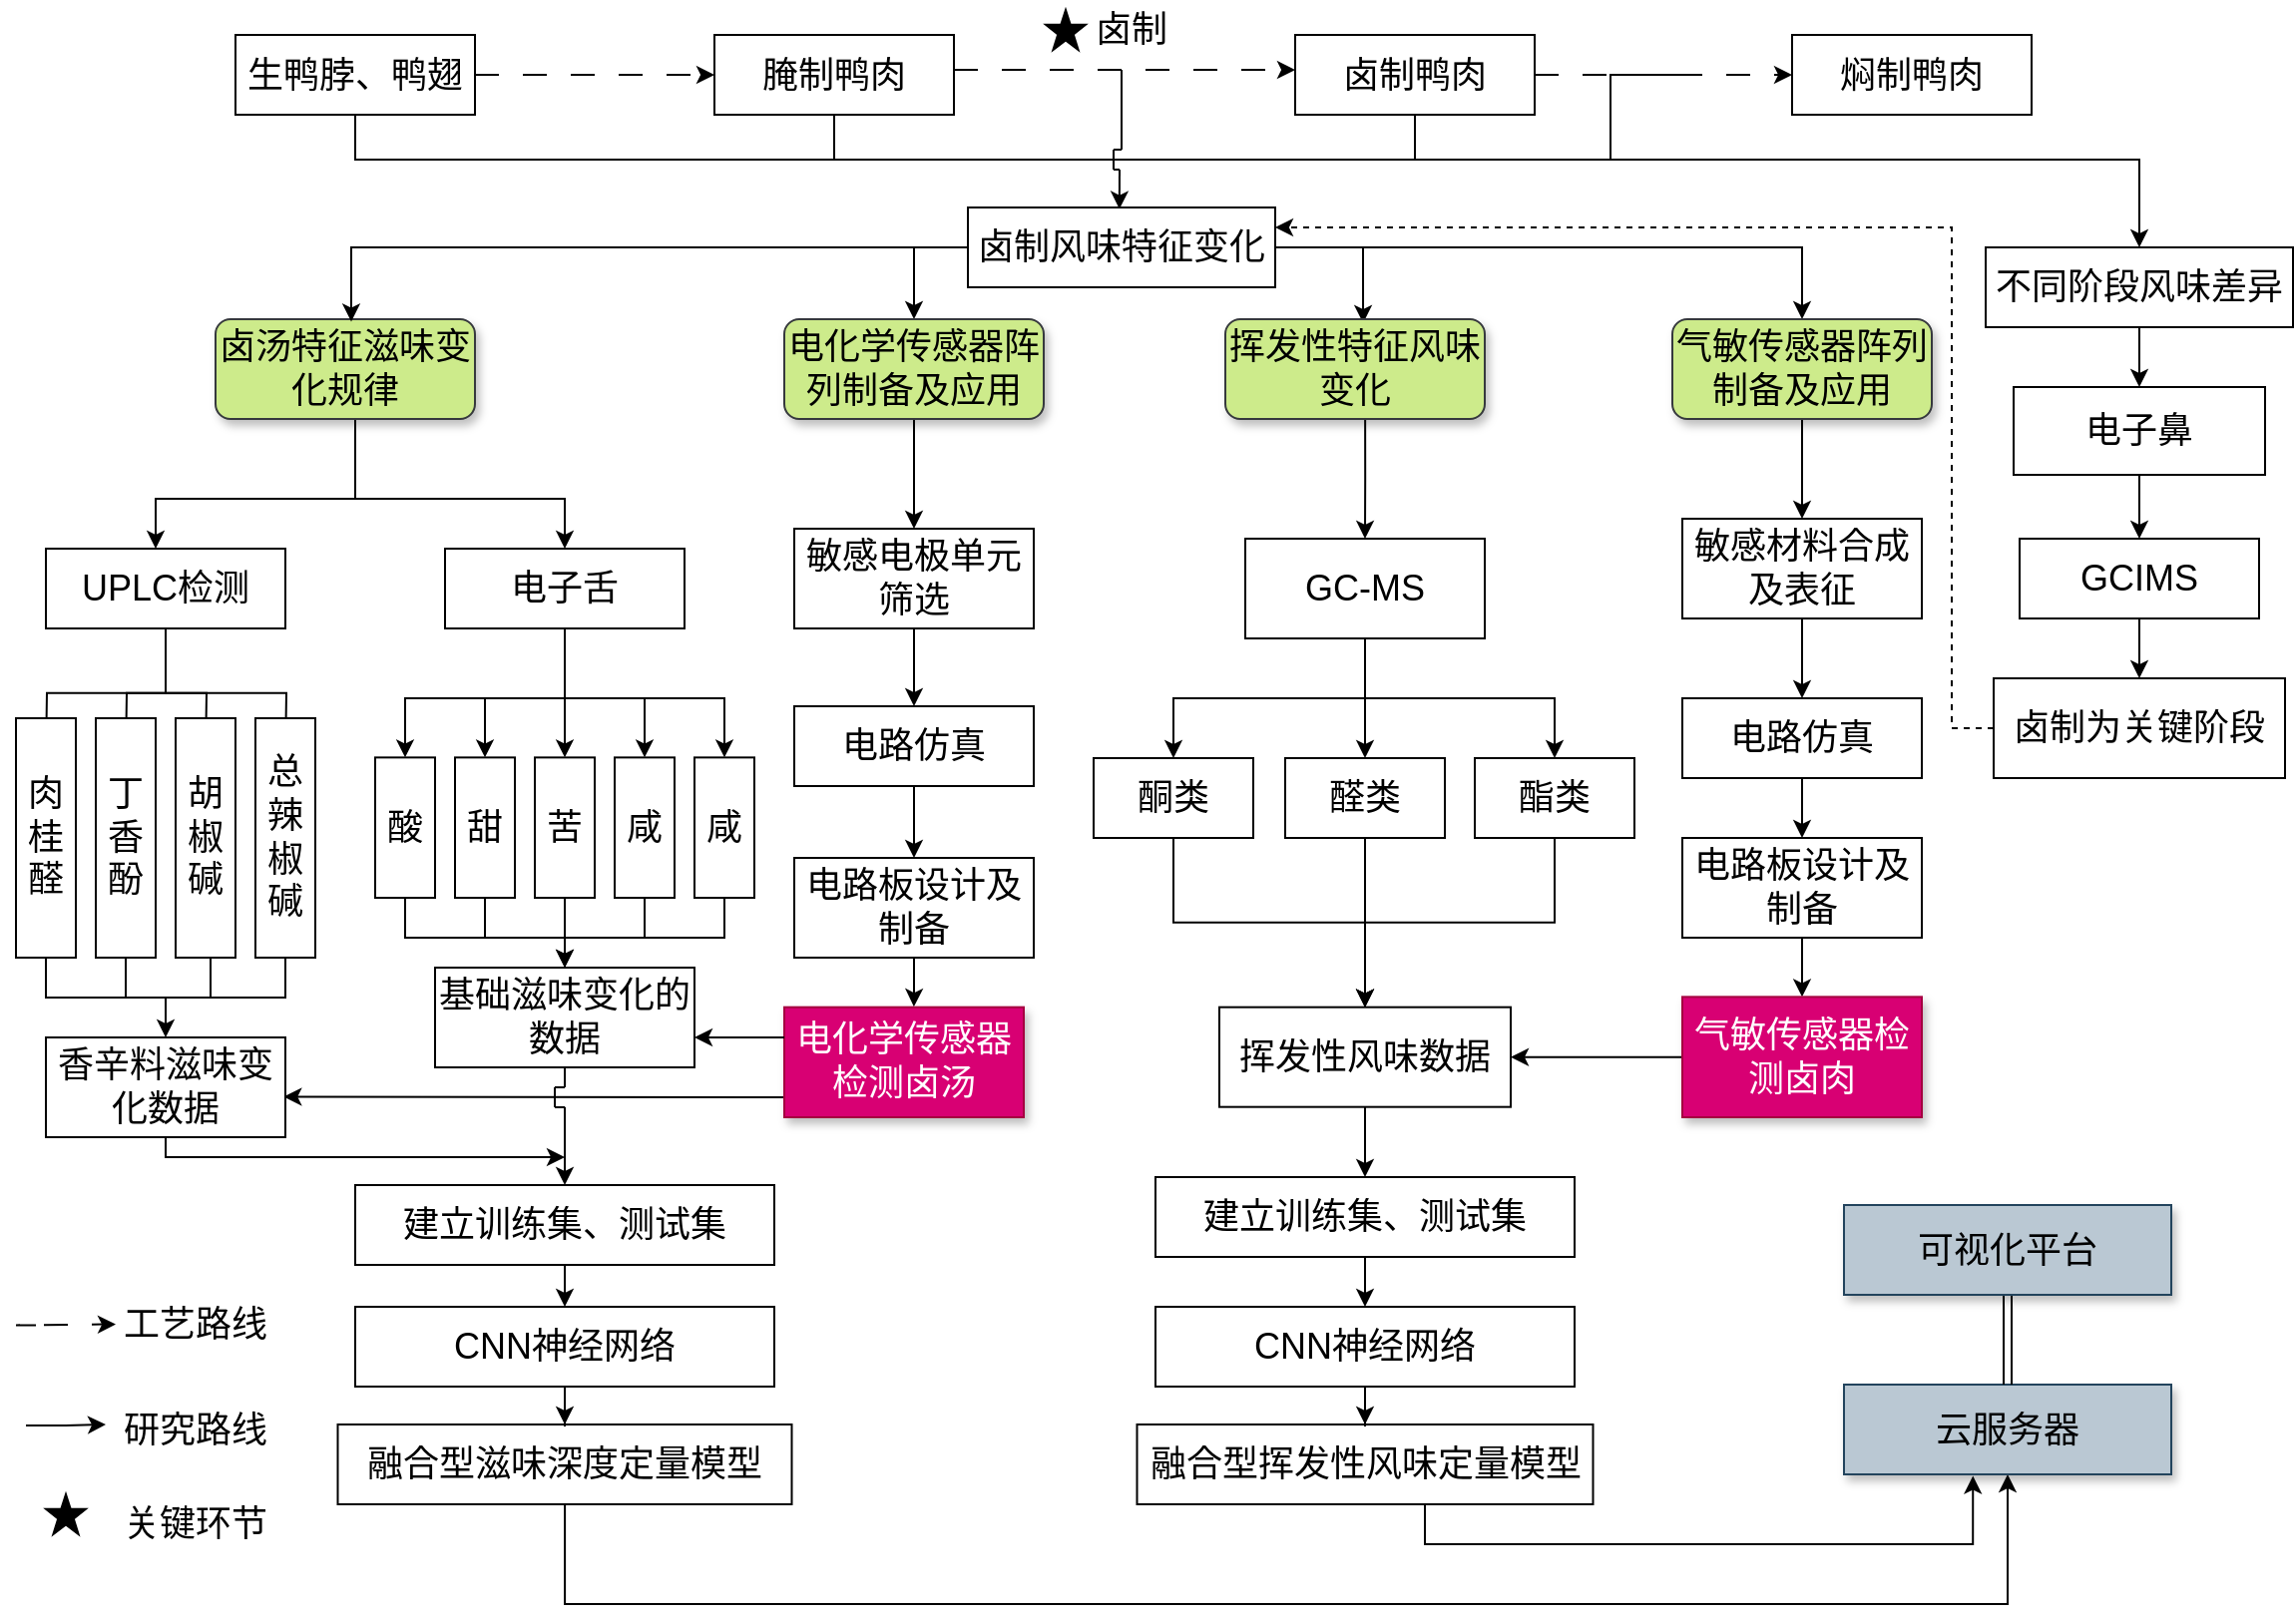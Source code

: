 <mxfile version="22.1.11" type="github">
  <diagram name="Page-1" id="tfuzhllJTT45AtUf2vew">
    <mxGraphModel dx="1744" dy="872" grid="1" gridSize="10" guides="1" tooltips="1" connect="1" arrows="1" fold="1" page="1" pageScale="1" pageWidth="1169" pageHeight="827" math="0" shadow="0">
      <root>
        <mxCell id="0" />
        <mxCell id="1" parent="0" />
        <mxCell id="FVwCDYh0nOwrm6psJOgy-3" value="" style="edgeStyle=orthogonalEdgeStyle;rounded=0;orthogonalLoop=1;jettySize=auto;html=1;dashed=1;dashPattern=12 12;" parent="1" source="FVwCDYh0nOwrm6psJOgy-1" target="FVwCDYh0nOwrm6psJOgy-2" edge="1">
          <mxGeometry relative="1" as="geometry" />
        </mxCell>
        <mxCell id="FVwCDYh0nOwrm6psJOgy-47" style="edgeStyle=orthogonalEdgeStyle;rounded=0;orthogonalLoop=1;jettySize=auto;html=1;entryX=0.5;entryY=0;entryDx=0;entryDy=0;" parent="1" source="FVwCDYh0nOwrm6psJOgy-1" target="xyNp4E9_5skIMut7RiBI-92" edge="1">
          <mxGeometry relative="1" as="geometry">
            <mxPoint x="1088" y="130" as="targetPoint" />
            <Array as="points">
              <mxPoint x="180" y="86" />
              <mxPoint x="1074" y="86" />
            </Array>
          </mxGeometry>
        </mxCell>
        <mxCell id="FVwCDYh0nOwrm6psJOgy-1" value="&lt;font style=&quot;font-size: 18px;&quot;&gt;生鸭脖、鸭翅&lt;/font&gt;" style="rounded=0;whiteSpace=wrap;html=1;" parent="1" vertex="1">
          <mxGeometry x="120" y="23.5" width="120" height="40" as="geometry" />
        </mxCell>
        <mxCell id="FVwCDYh0nOwrm6psJOgy-5" value="" style="edgeStyle=orthogonalEdgeStyle;rounded=0;orthogonalLoop=1;jettySize=auto;html=1;dashed=1;dashPattern=12 12;" parent="1" source="FVwCDYh0nOwrm6psJOgy-2" target="FVwCDYh0nOwrm6psJOgy-4" edge="1">
          <mxGeometry relative="1" as="geometry">
            <Array as="points">
              <mxPoint x="554" y="41" />
              <mxPoint x="554" y="41" />
            </Array>
          </mxGeometry>
        </mxCell>
        <mxCell id="FVwCDYh0nOwrm6psJOgy-48" style="edgeStyle=orthogonalEdgeStyle;rounded=0;orthogonalLoop=1;jettySize=auto;html=1;endArrow=none;endFill=0;" parent="1" source="FVwCDYh0nOwrm6psJOgy-2" edge="1">
          <mxGeometry relative="1" as="geometry">
            <mxPoint x="460" y="86" as="targetPoint" />
            <Array as="points">
              <mxPoint x="420" y="86" />
            </Array>
          </mxGeometry>
        </mxCell>
        <mxCell id="FVwCDYh0nOwrm6psJOgy-2" value="&lt;font style=&quot;font-size: 18px;&quot;&gt;腌制鸭肉&lt;/font&gt;" style="whiteSpace=wrap;html=1;rounded=0;" parent="1" vertex="1">
          <mxGeometry x="360" y="23.5" width="120" height="40" as="geometry" />
        </mxCell>
        <mxCell id="FVwCDYh0nOwrm6psJOgy-7" value="" style="edgeStyle=orthogonalEdgeStyle;rounded=0;orthogonalLoop=1;jettySize=auto;html=1;dashed=1;dashPattern=12 12;" parent="1" source="FVwCDYh0nOwrm6psJOgy-4" target="FVwCDYh0nOwrm6psJOgy-6" edge="1">
          <mxGeometry relative="1" as="geometry" />
        </mxCell>
        <mxCell id="FVwCDYh0nOwrm6psJOgy-49" style="edgeStyle=orthogonalEdgeStyle;rounded=0;orthogonalLoop=1;jettySize=auto;html=1;endArrow=none;endFill=0;" parent="1" source="FVwCDYh0nOwrm6psJOgy-4" edge="1">
          <mxGeometry relative="1" as="geometry">
            <mxPoint x="658.0" y="86" as="targetPoint" />
            <Array as="points">
              <mxPoint x="711" y="86" />
            </Array>
          </mxGeometry>
        </mxCell>
        <mxCell id="FVwCDYh0nOwrm6psJOgy-4" value="&lt;font style=&quot;font-size: 18px;&quot;&gt;卤制鸭肉&lt;/font&gt;" style="whiteSpace=wrap;html=1;rounded=0;" parent="1" vertex="1">
          <mxGeometry x="651" y="23.5" width="120" height="40" as="geometry" />
        </mxCell>
        <mxCell id="FVwCDYh0nOwrm6psJOgy-51" style="edgeStyle=orthogonalEdgeStyle;rounded=0;orthogonalLoop=1;jettySize=auto;html=1;endArrow=none;endFill=0;" parent="1" edge="1">
          <mxGeometry relative="1" as="geometry">
            <mxPoint x="808" y="86" as="targetPoint" />
            <mxPoint x="844" y="43.5" as="sourcePoint" />
            <Array as="points">
              <mxPoint x="809" y="44" />
              <mxPoint x="809" y="86" />
            </Array>
          </mxGeometry>
        </mxCell>
        <mxCell id="FVwCDYh0nOwrm6psJOgy-6" value="&lt;font style=&quot;font-size: 18px;&quot;&gt;焖制鸭肉&lt;/font&gt;" style="whiteSpace=wrap;html=1;rounded=0;" parent="1" vertex="1">
          <mxGeometry x="900" y="23.5" width="120" height="40" as="geometry" />
        </mxCell>
        <mxCell id="FVwCDYh0nOwrm6psJOgy-8" value="" style="edgeStyle=orthogonalEdgeStyle;rounded=0;orthogonalLoop=1;jettySize=auto;html=1;dashed=1;dashPattern=12 12;" parent="1" edge="1">
          <mxGeometry relative="1" as="geometry">
            <mxPoint x="20" y="670.24" as="sourcePoint" />
            <mxPoint x="60" y="669.74" as="targetPoint" />
            <Array as="points">
              <mxPoint x="10" y="669.74" />
              <mxPoint x="10" y="669.74" />
            </Array>
          </mxGeometry>
        </mxCell>
        <mxCell id="FVwCDYh0nOwrm6psJOgy-9" value="&lt;font style=&quot;font-size: 18px;&quot;&gt;工艺路线&lt;/font&gt;" style="text;strokeColor=none;align=center;fillColor=none;html=1;verticalAlign=middle;whiteSpace=wrap;rounded=0;" parent="1" vertex="1">
          <mxGeometry x="55" y="655" width="90" height="30" as="geometry" />
        </mxCell>
        <mxCell id="FVwCDYh0nOwrm6psJOgy-10" value="" style="edgeStyle=orthogonalEdgeStyle;rounded=0;orthogonalLoop=1;jettySize=auto;html=1;" parent="1" edge="1">
          <mxGeometry relative="1" as="geometry">
            <mxPoint x="15" y="720.5" as="sourcePoint" />
            <mxPoint x="55" y="720" as="targetPoint" />
            <Array as="points">
              <mxPoint x="35" y="720.25" />
            </Array>
          </mxGeometry>
        </mxCell>
        <mxCell id="FVwCDYh0nOwrm6psJOgy-11" value="&lt;font style=&quot;font-size: 18px;&quot;&gt;研究路线&lt;/font&gt;" style="text;strokeColor=none;align=center;fillColor=none;html=1;verticalAlign=middle;whiteSpace=wrap;rounded=0;" parent="1" vertex="1">
          <mxGeometry x="55" y="707.5" width="90" height="30" as="geometry" />
        </mxCell>
        <mxCell id="FVwCDYh0nOwrm6psJOgy-13" value="&lt;font style=&quot;font-size: 18px;&quot;&gt;关键环节&lt;/font&gt;" style="text;strokeColor=none;align=center;fillColor=none;html=1;verticalAlign=middle;whiteSpace=wrap;rounded=0;" parent="1" vertex="1">
          <mxGeometry x="55" y="755" width="90" height="30" as="geometry" />
        </mxCell>
        <mxCell id="FVwCDYh0nOwrm6psJOgy-14" value="" style="verticalLabelPosition=bottom;verticalAlign=top;html=1;shape=mxgraph.basic.star;fillColor=#000000;" parent="1" vertex="1">
          <mxGeometry x="25" y="755" width="20" height="20" as="geometry" />
        </mxCell>
        <mxCell id="FVwCDYh0nOwrm6psJOgy-15" value="" style="verticalLabelPosition=bottom;verticalAlign=top;html=1;shape=mxgraph.basic.star;fillColor=#000000;" parent="1" vertex="1">
          <mxGeometry x="526" y="11" width="20" height="20" as="geometry" />
        </mxCell>
        <mxCell id="FVwCDYh0nOwrm6psJOgy-16" value="&lt;span style=&quot;font-size: 18px;&quot;&gt;卤制&lt;/span&gt;" style="text;align=center;html=1;verticalAlign=middle;whiteSpace=wrap;rounded=0;" parent="1" vertex="1">
          <mxGeometry x="546" y="6" width="46" height="30" as="geometry" />
        </mxCell>
        <mxCell id="FVwCDYh0nOwrm6psJOgy-18" value="" style="endArrow=classic;html=1;rounded=0;jumpSize=12;entryX=0.493;entryY=0.02;entryDx=0;entryDy=0;entryPerimeter=0;" parent="1" edge="1" target="FVwCDYh0nOwrm6psJOgy-19">
          <mxGeometry width="50" height="50" relative="1" as="geometry">
            <mxPoint x="563" y="91" as="sourcePoint" />
            <mxPoint x="563" y="116" as="targetPoint" />
          </mxGeometry>
        </mxCell>
        <mxCell id="FVwCDYh0nOwrm6psJOgy-21" style="edgeStyle=orthogonalEdgeStyle;rounded=0;orthogonalLoop=1;jettySize=auto;html=1;entryX=0.531;entryY=0.039;entryDx=0;entryDy=0;entryPerimeter=0;" parent="1" source="FVwCDYh0nOwrm6psJOgy-19" target="xyNp4E9_5skIMut7RiBI-55" edge="1">
          <mxGeometry relative="1" as="geometry">
            <mxPoint x="716" y="166" as="targetPoint" />
            <Array as="points">
              <mxPoint x="685" y="130" />
            </Array>
          </mxGeometry>
        </mxCell>
        <mxCell id="xyNp4E9_5skIMut7RiBI-98" style="edgeStyle=orthogonalEdgeStyle;rounded=0;orthogonalLoop=1;jettySize=auto;html=1;entryX=0.5;entryY=0;entryDx=0;entryDy=0;" edge="1" parent="1" source="FVwCDYh0nOwrm6psJOgy-19" target="xyNp4E9_5skIMut7RiBI-16">
          <mxGeometry relative="1" as="geometry">
            <Array as="points">
              <mxPoint x="460" y="130" />
            </Array>
          </mxGeometry>
        </mxCell>
        <mxCell id="xyNp4E9_5skIMut7RiBI-99" style="edgeStyle=orthogonalEdgeStyle;rounded=0;orthogonalLoop=1;jettySize=auto;html=1;entryX=0.5;entryY=0;entryDx=0;entryDy=0;" edge="1" parent="1" source="FVwCDYh0nOwrm6psJOgy-19" target="xyNp4E9_5skIMut7RiBI-61">
          <mxGeometry relative="1" as="geometry">
            <Array as="points">
              <mxPoint x="905" y="130" />
            </Array>
          </mxGeometry>
        </mxCell>
        <mxCell id="FVwCDYh0nOwrm6psJOgy-19" value="&lt;span style=&quot;font-size: 18px;&quot;&gt;卤制风味特征变化&lt;/span&gt;" style="whiteSpace=wrap;html=1;rounded=0;" parent="1" vertex="1">
          <mxGeometry x="487" y="110" width="154" height="40" as="geometry" />
        </mxCell>
        <mxCell id="FVwCDYh0nOwrm6psJOgy-24" style="edgeStyle=orthogonalEdgeStyle;rounded=0;orthogonalLoop=1;jettySize=auto;html=1;" parent="1" target="FVwCDYh0nOwrm6psJOgy-26" edge="1">
          <mxGeometry relative="1" as="geometry">
            <mxPoint x="80" y="295.68" as="targetPoint" />
            <Array as="points">
              <mxPoint x="180" y="216" />
              <mxPoint x="180" y="256" />
              <mxPoint x="80" y="256" />
            </Array>
            <mxPoint x="200" y="216" as="sourcePoint" />
          </mxGeometry>
        </mxCell>
        <mxCell id="xyNp4E9_5skIMut7RiBI-2" style="edgeStyle=orthogonalEdgeStyle;rounded=0;orthogonalLoop=1;jettySize=auto;html=1;entryX=0.5;entryY=0;entryDx=0;entryDy=0;" edge="1" parent="1" target="xyNp4E9_5skIMut7RiBI-1">
          <mxGeometry relative="1" as="geometry">
            <mxPoint x="180" y="215.99" as="sourcePoint" />
            <mxPoint x="285" y="295.67" as="targetPoint" />
            <Array as="points">
              <mxPoint x="180" y="256" />
              <mxPoint x="285" y="256" />
            </Array>
          </mxGeometry>
        </mxCell>
        <mxCell id="FVwCDYh0nOwrm6psJOgy-22" value="&lt;span style=&quot;font-size: 18px;&quot;&gt;卤汤特征滋味变化规律&lt;/span&gt;" style="whiteSpace=wrap;html=1;rounded=1;labelBackgroundColor=none;fillColor=#cdeb8b;strokeColor=#36393d;gradientColor=none;gradientDirection=north;glass=0;shadow=1;" parent="1" vertex="1">
          <mxGeometry x="110" y="166" width="130" height="50" as="geometry" />
        </mxCell>
        <mxCell id="FVwCDYh0nOwrm6psJOgy-55" style="edgeStyle=orthogonalEdgeStyle;rounded=0;orthogonalLoop=1;jettySize=auto;html=1;entryX=0.5;entryY=0;entryDx=0;entryDy=0;exitX=0.539;exitY=1.009;exitDx=0;exitDy=0;exitPerimeter=0;" parent="1" source="xyNp4E9_5skIMut7RiBI-55" target="FVwCDYh0nOwrm6psJOgy-53" edge="1">
          <mxGeometry relative="1" as="geometry">
            <mxPoint x="686.0" y="226.0" as="sourcePoint" />
          </mxGeometry>
        </mxCell>
        <mxCell id="FVwCDYh0nOwrm6psJOgy-27" style="edgeStyle=orthogonalEdgeStyle;rounded=0;orthogonalLoop=1;jettySize=auto;html=1;" parent="1" source="FVwCDYh0nOwrm6psJOgy-26" edge="1">
          <mxGeometry relative="1" as="geometry">
            <mxPoint x="25" y="385.68" as="targetPoint" />
          </mxGeometry>
        </mxCell>
        <mxCell id="FVwCDYh0nOwrm6psJOgy-28" style="edgeStyle=orthogonalEdgeStyle;rounded=0;orthogonalLoop=1;jettySize=auto;html=1;" parent="1" source="FVwCDYh0nOwrm6psJOgy-26" edge="1">
          <mxGeometry relative="1" as="geometry">
            <mxPoint x="65" y="385.68" as="targetPoint" />
          </mxGeometry>
        </mxCell>
        <mxCell id="FVwCDYh0nOwrm6psJOgy-29" style="edgeStyle=orthogonalEdgeStyle;rounded=0;orthogonalLoop=1;jettySize=auto;html=1;" parent="1" source="FVwCDYh0nOwrm6psJOgy-26" edge="1">
          <mxGeometry relative="1" as="geometry">
            <mxPoint x="105" y="385.68" as="targetPoint" />
          </mxGeometry>
        </mxCell>
        <mxCell id="FVwCDYh0nOwrm6psJOgy-30" style="edgeStyle=orthogonalEdgeStyle;rounded=0;orthogonalLoop=1;jettySize=auto;html=1;" parent="1" source="FVwCDYh0nOwrm6psJOgy-26" edge="1">
          <mxGeometry relative="1" as="geometry">
            <mxPoint x="145" y="385.68" as="targetPoint" />
          </mxGeometry>
        </mxCell>
        <mxCell id="FVwCDYh0nOwrm6psJOgy-26" value="&lt;span style=&quot;font-size: 18px;&quot;&gt;UPLC检测&lt;/span&gt;" style="whiteSpace=wrap;html=1;rounded=0;" parent="1" vertex="1">
          <mxGeometry x="25" y="281" width="120" height="40" as="geometry" />
        </mxCell>
        <mxCell id="FVwCDYh0nOwrm6psJOgy-36" style="edgeStyle=orthogonalEdgeStyle;rounded=0;orthogonalLoop=1;jettySize=auto;html=1;endArrow=none;endFill=0;" parent="1" edge="1">
          <mxGeometry relative="1" as="geometry">
            <mxPoint x="25" y="496.0" as="targetPoint" />
            <mxPoint x="25" y="466.0" as="sourcePoint" />
          </mxGeometry>
        </mxCell>
        <mxCell id="xyNp4E9_5skIMut7RiBI-29" style="edgeStyle=orthogonalEdgeStyle;rounded=0;orthogonalLoop=1;jettySize=auto;html=1;entryX=0.5;entryY=0;entryDx=0;entryDy=0;" edge="1" parent="1" target="xyNp4E9_5skIMut7RiBI-26">
          <mxGeometry relative="1" as="geometry">
            <mxPoint x="25" y="476" as="sourcePoint" />
            <mxPoint x="85.0" y="516" as="targetPoint" />
            <Array as="points">
              <mxPoint x="25" y="506" />
              <mxPoint x="85" y="506" />
            </Array>
          </mxGeometry>
        </mxCell>
        <mxCell id="FVwCDYh0nOwrm6psJOgy-31" value="&lt;font style=&quot;font-size: 18px;&quot;&gt;肉桂醛&lt;/font&gt;" style="whiteSpace=wrap;html=1;rounded=0;fontSize=18;" parent="1" vertex="1">
          <mxGeometry x="10" y="366" width="30" height="120" as="geometry" />
        </mxCell>
        <mxCell id="FVwCDYh0nOwrm6psJOgy-37" style="edgeStyle=orthogonalEdgeStyle;rounded=0;orthogonalLoop=1;jettySize=auto;html=1;endArrow=none;endFill=0;" parent="1" edge="1">
          <mxGeometry relative="1" as="geometry">
            <mxPoint x="65" y="506" as="targetPoint" />
            <mxPoint x="65" y="466.0" as="sourcePoint" />
            <Array as="points">
              <mxPoint x="65" y="486" />
              <mxPoint x="65" y="486" />
            </Array>
          </mxGeometry>
        </mxCell>
        <mxCell id="FVwCDYh0nOwrm6psJOgy-32" value="&lt;font style=&quot;font-size: 18px;&quot;&gt;丁香酚&lt;/font&gt;" style="whiteSpace=wrap;html=1;rounded=0;fontSize=18;" parent="1" vertex="1">
          <mxGeometry x="50" y="366" width="30" height="120" as="geometry" />
        </mxCell>
        <mxCell id="FVwCDYh0nOwrm6psJOgy-38" style="edgeStyle=orthogonalEdgeStyle;rounded=0;orthogonalLoop=1;jettySize=auto;html=1;endArrow=none;endFill=0;" parent="1" edge="1">
          <mxGeometry relative="1" as="geometry">
            <mxPoint x="107.5" y="505.68" as="targetPoint" />
            <mxPoint x="107.5" y="465.68" as="sourcePoint" />
            <Array as="points">
              <mxPoint x="108" y="486" />
              <mxPoint x="108" y="486" />
            </Array>
          </mxGeometry>
        </mxCell>
        <mxCell id="FVwCDYh0nOwrm6psJOgy-33" value="&lt;font style=&quot;font-size: 18px;&quot;&gt;胡椒碱&lt;/font&gt;" style="whiteSpace=wrap;html=1;rounded=0;fontSize=18;" parent="1" vertex="1">
          <mxGeometry x="90" y="366" width="30" height="120" as="geometry" />
        </mxCell>
        <mxCell id="FVwCDYh0nOwrm6psJOgy-39" style="edgeStyle=orthogonalEdgeStyle;rounded=0;orthogonalLoop=1;jettySize=auto;html=1;endArrow=none;endFill=0;" parent="1" edge="1">
          <mxGeometry relative="1" as="geometry">
            <mxPoint x="145" y="496.0" as="targetPoint" />
            <mxPoint x="145" y="466.0" as="sourcePoint" />
          </mxGeometry>
        </mxCell>
        <mxCell id="FVwCDYh0nOwrm6psJOgy-34" value="&lt;font style=&quot;font-size: 18px;&quot;&gt;总辣椒碱&lt;/font&gt;" style="whiteSpace=wrap;html=1;rounded=0;fontSize=18;" parent="1" vertex="1">
          <mxGeometry x="130" y="366" width="30" height="120" as="geometry" />
        </mxCell>
        <mxCell id="FVwCDYh0nOwrm6psJOgy-41" style="edgeStyle=orthogonalEdgeStyle;rounded=0;orthogonalLoop=1;jettySize=auto;html=1;endArrow=none;endFill=0;" parent="1" edge="1">
          <mxGeometry relative="1" as="geometry">
            <mxPoint x="145" y="496.0" as="targetPoint" />
            <mxPoint x="25" y="496.0" as="sourcePoint" />
            <Array as="points">
              <mxPoint x="25" y="506" />
              <mxPoint x="145" y="506" />
            </Array>
          </mxGeometry>
        </mxCell>
        <mxCell id="xyNp4E9_5skIMut7RiBI-59" style="edgeStyle=orthogonalEdgeStyle;rounded=0;orthogonalLoop=1;jettySize=auto;html=1;entryX=0.5;entryY=0;entryDx=0;entryDy=0;" edge="1" parent="1" source="FVwCDYh0nOwrm6psJOgy-45" target="xyNp4E9_5skIMut7RiBI-58">
          <mxGeometry relative="1" as="geometry" />
        </mxCell>
        <mxCell id="FVwCDYh0nOwrm6psJOgy-45" value="&lt;span style=&quot;font-size: 18px;&quot;&gt;建立训练集、测试集&lt;/span&gt;" style="whiteSpace=wrap;html=1;rounded=0;" parent="1" vertex="1">
          <mxGeometry x="180" y="600" width="210" height="40" as="geometry" />
        </mxCell>
        <mxCell id="xyNp4E9_5skIMut7RiBI-102" style="edgeStyle=orthogonalEdgeStyle;rounded=0;orthogonalLoop=1;jettySize=auto;html=1;entryX=0.5;entryY=0;entryDx=0;entryDy=0;" edge="1" parent="1" source="FVwCDYh0nOwrm6psJOgy-46" target="xyNp4E9_5skIMut7RiBI-100">
          <mxGeometry relative="1" as="geometry" />
        </mxCell>
        <mxCell id="FVwCDYh0nOwrm6psJOgy-66" style="edgeStyle=orthogonalEdgeStyle;rounded=0;orthogonalLoop=1;jettySize=auto;html=1;entryX=0.5;entryY=0;entryDx=0;entryDy=0;" parent="1" source="FVwCDYh0nOwrm6psJOgy-53" target="FVwCDYh0nOwrm6psJOgy-56" edge="1">
          <mxGeometry relative="1" as="geometry" />
        </mxCell>
        <mxCell id="FVwCDYh0nOwrm6psJOgy-67" style="edgeStyle=orthogonalEdgeStyle;rounded=0;orthogonalLoop=1;jettySize=auto;html=1;" parent="1" source="FVwCDYh0nOwrm6psJOgy-53" target="FVwCDYh0nOwrm6psJOgy-57" edge="1">
          <mxGeometry relative="1" as="geometry">
            <Array as="points">
              <mxPoint x="686" y="366" />
              <mxPoint x="686" y="366" />
            </Array>
          </mxGeometry>
        </mxCell>
        <mxCell id="xyNp4E9_5skIMut7RiBI-71" style="edgeStyle=orthogonalEdgeStyle;rounded=0;orthogonalLoop=1;jettySize=auto;html=1;" edge="1" parent="1" source="FVwCDYh0nOwrm6psJOgy-53" target="xyNp4E9_5skIMut7RiBI-70">
          <mxGeometry relative="1" as="geometry" />
        </mxCell>
        <mxCell id="FVwCDYh0nOwrm6psJOgy-53" value="&lt;font style=&quot;font-size: 18px;&quot;&gt;GC-MS&lt;/font&gt;" style="whiteSpace=wrap;html=1;rounded=0;" parent="1" vertex="1">
          <mxGeometry x="626" y="276" width="120" height="50" as="geometry" />
        </mxCell>
        <mxCell id="xyNp4E9_5skIMut7RiBI-77" style="edgeStyle=orthogonalEdgeStyle;rounded=0;orthogonalLoop=1;jettySize=auto;html=1;entryX=0.5;entryY=0;entryDx=0;entryDy=0;" edge="1" parent="1" source="FVwCDYh0nOwrm6psJOgy-56" target="xyNp4E9_5skIMut7RiBI-76">
          <mxGeometry relative="1" as="geometry" />
        </mxCell>
        <mxCell id="FVwCDYh0nOwrm6psJOgy-56" value="&lt;span style=&quot;font-size: 18px;&quot;&gt;酮类&lt;/span&gt;" style="whiteSpace=wrap;html=1;rounded=0;" parent="1" vertex="1">
          <mxGeometry x="550" y="386" width="80" height="40" as="geometry" />
        </mxCell>
        <mxCell id="xyNp4E9_5skIMut7RiBI-78" style="edgeStyle=orthogonalEdgeStyle;rounded=0;orthogonalLoop=1;jettySize=auto;html=1;entryX=0.5;entryY=0;entryDx=0;entryDy=0;" edge="1" parent="1" source="FVwCDYh0nOwrm6psJOgy-57" target="xyNp4E9_5skIMut7RiBI-76">
          <mxGeometry relative="1" as="geometry" />
        </mxCell>
        <mxCell id="FVwCDYh0nOwrm6psJOgy-57" value="&lt;span style=&quot;font-size: 18px;&quot;&gt;醛类&lt;/span&gt;" style="whiteSpace=wrap;html=1;rounded=0;" parent="1" vertex="1">
          <mxGeometry x="646" y="386" width="80" height="40" as="geometry" />
        </mxCell>
        <mxCell id="FVwCDYh0nOwrm6psJOgy-62" value="" style="endArrow=none;html=1;rounded=0;" parent="1" edge="1">
          <mxGeometry width="50" height="50" relative="1" as="geometry">
            <mxPoint x="560" y="91" as="sourcePoint" />
            <mxPoint x="563" y="91" as="targetPoint" />
          </mxGeometry>
        </mxCell>
        <mxCell id="FVwCDYh0nOwrm6psJOgy-63" value="" style="endArrow=none;html=1;rounded=0;" parent="1" edge="1">
          <mxGeometry width="50" height="50" relative="1" as="geometry">
            <mxPoint x="560" y="81" as="sourcePoint" />
            <mxPoint x="564" y="81" as="targetPoint" />
          </mxGeometry>
        </mxCell>
        <mxCell id="FVwCDYh0nOwrm6psJOgy-64" value="" style="endArrow=none;html=1;rounded=0;" parent="1" edge="1">
          <mxGeometry width="50" height="50" relative="1" as="geometry">
            <mxPoint x="560" y="91" as="sourcePoint" />
            <mxPoint x="560" y="81" as="targetPoint" />
          </mxGeometry>
        </mxCell>
        <mxCell id="FVwCDYh0nOwrm6psJOgy-65" value="" style="endArrow=none;html=1;rounded=0;" parent="1" edge="1">
          <mxGeometry width="50" height="50" relative="1" as="geometry">
            <mxPoint x="564" y="81" as="sourcePoint" />
            <mxPoint x="564" y="41" as="targetPoint" />
          </mxGeometry>
        </mxCell>
        <mxCell id="xyNp4E9_5skIMut7RiBI-7" value="" style="edgeStyle=orthogonalEdgeStyle;rounded=0;orthogonalLoop=1;jettySize=auto;html=1;" edge="1" parent="1" source="xyNp4E9_5skIMut7RiBI-1" target="xyNp4E9_5skIMut7RiBI-5">
          <mxGeometry relative="1" as="geometry" />
        </mxCell>
        <mxCell id="xyNp4E9_5skIMut7RiBI-9" style="edgeStyle=orthogonalEdgeStyle;rounded=0;orthogonalLoop=1;jettySize=auto;html=1;entryX=0.5;entryY=0;entryDx=0;entryDy=0;" edge="1" parent="1" source="xyNp4E9_5skIMut7RiBI-1" target="xyNp4E9_5skIMut7RiBI-4">
          <mxGeometry relative="1" as="geometry">
            <Array as="points">
              <mxPoint x="285" y="356" />
              <mxPoint x="245" y="356" />
            </Array>
          </mxGeometry>
        </mxCell>
        <mxCell id="xyNp4E9_5skIMut7RiBI-10" style="edgeStyle=orthogonalEdgeStyle;rounded=0;orthogonalLoop=1;jettySize=auto;html=1;entryX=0.5;entryY=0;entryDx=0;entryDy=0;" edge="1" parent="1" source="xyNp4E9_5skIMut7RiBI-1" target="xyNp4E9_5skIMut7RiBI-6">
          <mxGeometry relative="1" as="geometry">
            <Array as="points">
              <mxPoint x="285" y="356" />
              <mxPoint x="325" y="356" />
            </Array>
          </mxGeometry>
        </mxCell>
        <mxCell id="xyNp4E9_5skIMut7RiBI-13" style="edgeStyle=orthogonalEdgeStyle;rounded=0;orthogonalLoop=1;jettySize=auto;html=1;entryX=0.5;entryY=0;entryDx=0;entryDy=0;" edge="1" parent="1" source="xyNp4E9_5skIMut7RiBI-1" target="xyNp4E9_5skIMut7RiBI-11">
          <mxGeometry relative="1" as="geometry">
            <Array as="points">
              <mxPoint x="285" y="356" />
              <mxPoint x="365" y="356" />
            </Array>
          </mxGeometry>
        </mxCell>
        <mxCell id="xyNp4E9_5skIMut7RiBI-15" style="edgeStyle=orthogonalEdgeStyle;rounded=0;orthogonalLoop=1;jettySize=auto;html=1;" edge="1" parent="1" source="xyNp4E9_5skIMut7RiBI-1" target="xyNp4E9_5skIMut7RiBI-3">
          <mxGeometry relative="1" as="geometry">
            <Array as="points">
              <mxPoint x="285" y="356" />
              <mxPoint x="205" y="356" />
            </Array>
          </mxGeometry>
        </mxCell>
        <mxCell id="xyNp4E9_5skIMut7RiBI-1" value="&lt;span style=&quot;font-size: 18px;&quot;&gt;电子舌&lt;/span&gt;" style="whiteSpace=wrap;html=1;rounded=0;" vertex="1" parent="1">
          <mxGeometry x="225" y="281" width="120" height="40" as="geometry" />
        </mxCell>
        <mxCell id="xyNp4E9_5skIMut7RiBI-3" value="&lt;font style=&quot;font-size: 18px;&quot;&gt;酸&lt;/font&gt;" style="whiteSpace=wrap;html=1;rounded=0;fontSize=18;" vertex="1" parent="1">
          <mxGeometry x="190" y="385.68" width="30" height="70.32" as="geometry" />
        </mxCell>
        <mxCell id="xyNp4E9_5skIMut7RiBI-31" style="edgeStyle=orthogonalEdgeStyle;rounded=0;orthogonalLoop=1;jettySize=auto;html=1;endArrow=none;endFill=0;" edge="1" parent="1" source="xyNp4E9_5skIMut7RiBI-4">
          <mxGeometry relative="1" as="geometry">
            <mxPoint x="260" y="476" as="targetPoint" />
            <Array as="points">
              <mxPoint x="245" y="476" />
              <mxPoint x="260" y="476" />
            </Array>
          </mxGeometry>
        </mxCell>
        <mxCell id="xyNp4E9_5skIMut7RiBI-4" value="&lt;font style=&quot;font-size: 18px;&quot;&gt;甜&lt;/font&gt;" style="whiteSpace=wrap;html=1;rounded=0;fontSize=18;" vertex="1" parent="1">
          <mxGeometry x="230" y="385.68" width="30" height="70.32" as="geometry" />
        </mxCell>
        <mxCell id="xyNp4E9_5skIMut7RiBI-32" style="edgeStyle=orthogonalEdgeStyle;rounded=0;orthogonalLoop=1;jettySize=auto;html=1;endArrow=none;endFill=0;" edge="1" parent="1" source="xyNp4E9_5skIMut7RiBI-5">
          <mxGeometry relative="1" as="geometry">
            <mxPoint x="285" y="496.0" as="targetPoint" />
            <Array as="points">
              <mxPoint x="285" y="496" />
            </Array>
          </mxGeometry>
        </mxCell>
        <mxCell id="xyNp4E9_5skIMut7RiBI-5" value="苦" style="whiteSpace=wrap;html=1;rounded=0;fontSize=18;" vertex="1" parent="1">
          <mxGeometry x="270" y="385.68" width="30" height="70.32" as="geometry" />
        </mxCell>
        <mxCell id="xyNp4E9_5skIMut7RiBI-35" style="edgeStyle=orthogonalEdgeStyle;rounded=0;orthogonalLoop=1;jettySize=auto;html=1;endArrow=none;endFill=0;" edge="1" parent="1" source="xyNp4E9_5skIMut7RiBI-6">
          <mxGeometry relative="1" as="geometry">
            <mxPoint x="310" y="476" as="targetPoint" />
            <Array as="points">
              <mxPoint x="325" y="476" />
            </Array>
          </mxGeometry>
        </mxCell>
        <mxCell id="xyNp4E9_5skIMut7RiBI-6" value="咸" style="whiteSpace=wrap;html=1;rounded=0;fontSize=18;" vertex="1" parent="1">
          <mxGeometry x="310" y="385.68" width="30" height="70.32" as="geometry" />
        </mxCell>
        <mxCell id="xyNp4E9_5skIMut7RiBI-34" style="edgeStyle=orthogonalEdgeStyle;rounded=0;orthogonalLoop=1;jettySize=auto;html=1;entryX=0.5;entryY=0;entryDx=0;entryDy=0;" edge="1" parent="1" source="xyNp4E9_5skIMut7RiBI-11" target="xyNp4E9_5skIMut7RiBI-27">
          <mxGeometry relative="1" as="geometry">
            <Array as="points">
              <mxPoint x="365" y="476" />
              <mxPoint x="285" y="476" />
            </Array>
          </mxGeometry>
        </mxCell>
        <mxCell id="xyNp4E9_5skIMut7RiBI-11" value="咸" style="whiteSpace=wrap;html=1;rounded=0;fontSize=18;" vertex="1" parent="1">
          <mxGeometry x="350" y="385.68" width="30" height="70.32" as="geometry" />
        </mxCell>
        <mxCell id="xyNp4E9_5skIMut7RiBI-37" style="edgeStyle=orthogonalEdgeStyle;rounded=0;orthogonalLoop=1;jettySize=auto;html=1;entryX=0.5;entryY=0;entryDx=0;entryDy=0;" edge="1" parent="1" source="xyNp4E9_5skIMut7RiBI-16" target="xyNp4E9_5skIMut7RiBI-17">
          <mxGeometry relative="1" as="geometry" />
        </mxCell>
        <mxCell id="xyNp4E9_5skIMut7RiBI-16" value="&lt;span style=&quot;font-size: 18px;&quot;&gt;电化学传感器阵列制备及应用&lt;/span&gt;" style="whiteSpace=wrap;html=1;rounded=1;labelBackgroundColor=none;fillColor=#cdeb8b;strokeColor=#36393d;gradientColor=none;gradientDirection=north;glass=0;shadow=1;" vertex="1" parent="1">
          <mxGeometry x="395" y="166" width="130" height="50" as="geometry" />
        </mxCell>
        <mxCell id="xyNp4E9_5skIMut7RiBI-38" style="edgeStyle=orthogonalEdgeStyle;rounded=0;orthogonalLoop=1;jettySize=auto;html=1;entryX=0.5;entryY=0;entryDx=0;entryDy=0;" edge="1" parent="1" source="xyNp4E9_5skIMut7RiBI-17" target="xyNp4E9_5skIMut7RiBI-18">
          <mxGeometry relative="1" as="geometry" />
        </mxCell>
        <mxCell id="xyNp4E9_5skIMut7RiBI-17" value="&lt;span style=&quot;font-size: 18px;&quot;&gt;敏感电极单元筛选&lt;/span&gt;" style="whiteSpace=wrap;html=1;rounded=0;flipV=1;flipH=1;" vertex="1" parent="1">
          <mxGeometry x="400" y="271" width="120" height="50" as="geometry" />
        </mxCell>
        <mxCell id="xyNp4E9_5skIMut7RiBI-39" style="edgeStyle=orthogonalEdgeStyle;rounded=0;orthogonalLoop=1;jettySize=auto;html=1;entryX=0.5;entryY=0;entryDx=0;entryDy=0;" edge="1" parent="1" source="xyNp4E9_5skIMut7RiBI-18" target="xyNp4E9_5skIMut7RiBI-19">
          <mxGeometry relative="1" as="geometry" />
        </mxCell>
        <mxCell id="xyNp4E9_5skIMut7RiBI-18" value="&lt;span style=&quot;font-size: 18px;&quot;&gt;电路仿真&lt;/span&gt;" style="whiteSpace=wrap;html=1;rounded=0;flipV=1;flipH=1;" vertex="1" parent="1">
          <mxGeometry x="400" y="360" width="120" height="40" as="geometry" />
        </mxCell>
        <mxCell id="xyNp4E9_5skIMut7RiBI-40" style="edgeStyle=orthogonalEdgeStyle;rounded=0;orthogonalLoop=1;jettySize=auto;html=1;entryX=0.459;entryY=1.005;entryDx=0;entryDy=0;entryPerimeter=0;" edge="1" parent="1" source="xyNp4E9_5skIMut7RiBI-19" target="xyNp4E9_5skIMut7RiBI-20">
          <mxGeometry relative="1" as="geometry" />
        </mxCell>
        <mxCell id="xyNp4E9_5skIMut7RiBI-19" value="&lt;span style=&quot;font-size: 18px;&quot;&gt;电路板设计及制备&lt;/span&gt;" style="whiteSpace=wrap;html=1;rounded=0;flipV=1;flipH=1;" vertex="1" parent="1">
          <mxGeometry x="400" y="436" width="120" height="50" as="geometry" />
        </mxCell>
        <mxCell id="xyNp4E9_5skIMut7RiBI-45" style="edgeStyle=orthogonalEdgeStyle;rounded=0;orthogonalLoop=1;jettySize=auto;html=1;entryX=0.993;entryY=0.595;entryDx=0;entryDy=0;exitX=0;exitY=0.75;exitDx=0;exitDy=0;entryPerimeter=0;" edge="1" parent="1" source="xyNp4E9_5skIMut7RiBI-20" target="xyNp4E9_5skIMut7RiBI-26">
          <mxGeometry relative="1" as="geometry">
            <mxPoint x="400" y="596.0" as="sourcePoint" />
            <mxPoint x="145" y="635.97" as="targetPoint" />
            <Array as="points">
              <mxPoint x="400" y="556" />
              <mxPoint x="144" y="556" />
            </Array>
          </mxGeometry>
        </mxCell>
        <mxCell id="xyNp4E9_5skIMut7RiBI-20" value="&lt;span style=&quot;font-size: 18px;&quot;&gt;电化学传感器检测卤汤&lt;/span&gt;" style="whiteSpace=wrap;html=1;rounded=0;flipV=1;flipH=1;fillColor=#d80073;fontColor=#ffffff;strokeColor=#A50040;shadow=1;" vertex="1" parent="1">
          <mxGeometry x="395" y="510.84" width="120" height="55.16" as="geometry" />
        </mxCell>
        <mxCell id="xyNp4E9_5skIMut7RiBI-56" style="edgeStyle=orthogonalEdgeStyle;rounded=0;orthogonalLoop=1;jettySize=auto;html=1;exitX=0.5;exitY=1;exitDx=0;exitDy=0;" edge="1" parent="1" source="xyNp4E9_5skIMut7RiBI-26">
          <mxGeometry relative="1" as="geometry">
            <mxPoint x="84.998" y="566" as="sourcePoint" />
            <mxPoint x="285" y="586" as="targetPoint" />
            <Array as="points">
              <mxPoint x="85" y="586" />
            </Array>
          </mxGeometry>
        </mxCell>
        <mxCell id="xyNp4E9_5skIMut7RiBI-26" value="&lt;span style=&quot;font-size: 18px;&quot;&gt;香辛料滋味变化数据&lt;/span&gt;" style="whiteSpace=wrap;html=1;rounded=0;" vertex="1" parent="1">
          <mxGeometry x="25" y="526" width="120" height="50" as="geometry" />
        </mxCell>
        <mxCell id="xyNp4E9_5skIMut7RiBI-27" value="&lt;span style=&quot;font-size: 18px;&quot;&gt;基础滋味变化的数据&lt;/span&gt;" style="whiteSpace=wrap;html=1;rounded=0;" vertex="1" parent="1">
          <mxGeometry x="220" y="491" width="130" height="50" as="geometry" />
        </mxCell>
        <mxCell id="xyNp4E9_5skIMut7RiBI-30" style="edgeStyle=orthogonalEdgeStyle;rounded=0;orthogonalLoop=1;jettySize=auto;html=1;entryX=0.5;entryY=0;entryDx=0;entryDy=0;" edge="1" parent="1" source="xyNp4E9_5skIMut7RiBI-3" target="xyNp4E9_5skIMut7RiBI-27">
          <mxGeometry relative="1" as="geometry">
            <Array as="points">
              <mxPoint x="205" y="476" />
              <mxPoint x="285" y="476" />
            </Array>
          </mxGeometry>
        </mxCell>
        <mxCell id="xyNp4E9_5skIMut7RiBI-43" style="edgeStyle=orthogonalEdgeStyle;rounded=0;orthogonalLoop=1;jettySize=auto;html=1;startArrow=classic;startFill=1;endArrow=none;endFill=0;" edge="1" parent="1">
          <mxGeometry relative="1" as="geometry">
            <mxPoint x="350" y="526" as="sourcePoint" />
            <mxPoint x="395" y="526" as="targetPoint" />
            <Array as="points">
              <mxPoint x="360" y="526" />
            </Array>
          </mxGeometry>
        </mxCell>
        <mxCell id="xyNp4E9_5skIMut7RiBI-50" value="" style="edgeStyle=none;orthogonalLoop=1;jettySize=auto;html=1;rounded=0;endArrow=none;endFill=0;exitX=0.5;exitY=1;exitDx=0;exitDy=0;" edge="1" parent="1" source="xyNp4E9_5skIMut7RiBI-27">
          <mxGeometry width="80" relative="1" as="geometry">
            <mxPoint x="285.0" y="546" as="sourcePoint" />
            <mxPoint x="285" y="551" as="targetPoint" />
            <Array as="points" />
          </mxGeometry>
        </mxCell>
        <mxCell id="xyNp4E9_5skIMut7RiBI-51" value="" style="edgeStyle=none;orthogonalLoop=1;jettySize=auto;html=1;rounded=0;endArrow=none;endFill=0;" edge="1" parent="1">
          <mxGeometry width="80" relative="1" as="geometry">
            <mxPoint x="285" y="551" as="sourcePoint" />
            <mxPoint x="280" y="551" as="targetPoint" />
            <Array as="points" />
          </mxGeometry>
        </mxCell>
        <mxCell id="xyNp4E9_5skIMut7RiBI-52" value="" style="edgeStyle=none;orthogonalLoop=1;jettySize=auto;html=1;rounded=0;endArrow=none;endFill=0;" edge="1" parent="1">
          <mxGeometry width="80" relative="1" as="geometry">
            <mxPoint x="280" y="551" as="sourcePoint" />
            <mxPoint x="280" y="561" as="targetPoint" />
            <Array as="points" />
          </mxGeometry>
        </mxCell>
        <mxCell id="xyNp4E9_5skIMut7RiBI-53" value="" style="edgeStyle=none;orthogonalLoop=1;jettySize=auto;html=1;rounded=0;endArrow=none;endFill=0;" edge="1" parent="1">
          <mxGeometry width="80" relative="1" as="geometry">
            <mxPoint x="285" y="561" as="sourcePoint" />
            <mxPoint x="280" y="561" as="targetPoint" />
            <Array as="points" />
          </mxGeometry>
        </mxCell>
        <mxCell id="xyNp4E9_5skIMut7RiBI-54" value="" style="edgeStyle=none;orthogonalLoop=1;jettySize=auto;html=1;rounded=0;endArrow=classic;endFill=1;exitX=0.5;exitY=1;exitDx=0;exitDy=0;entryX=0.5;entryY=0;entryDx=0;entryDy=0;" edge="1" parent="1" target="FVwCDYh0nOwrm6psJOgy-45">
          <mxGeometry width="80" relative="1" as="geometry">
            <mxPoint x="285" y="560.84" as="sourcePoint" />
            <mxPoint x="285" y="609.84" as="targetPoint" />
            <Array as="points" />
          </mxGeometry>
        </mxCell>
        <mxCell id="xyNp4E9_5skIMut7RiBI-55" value="&lt;span style=&quot;font-size: 18px;&quot;&gt;挥发性特征风味变化&lt;/span&gt;" style="whiteSpace=wrap;html=1;rounded=1;labelBackgroundColor=none;fillColor=#cdeb8b;strokeColor=#36393d;gradientColor=none;gradientDirection=north;glass=0;shadow=1;" vertex="1" parent="1">
          <mxGeometry x="616" y="166" width="130" height="50" as="geometry" />
        </mxCell>
        <mxCell id="xyNp4E9_5skIMut7RiBI-89" style="edgeStyle=orthogonalEdgeStyle;rounded=0;orthogonalLoop=1;jettySize=auto;html=1;entryX=0.5;entryY=1;entryDx=0;entryDy=0;strokeWidth=1;" edge="1" parent="1" source="xyNp4E9_5skIMut7RiBI-57" target="xyNp4E9_5skIMut7RiBI-87">
          <mxGeometry relative="1" as="geometry">
            <Array as="points">
              <mxPoint x="285" y="810" />
              <mxPoint x="1008" y="810" />
            </Array>
          </mxGeometry>
        </mxCell>
        <mxCell id="xyNp4E9_5skIMut7RiBI-57" value="&lt;span style=&quot;font-size: 18px;&quot;&gt;融合型滋味深度定量模型&lt;/span&gt;" style="whiteSpace=wrap;html=1;rounded=0;" vertex="1" parent="1">
          <mxGeometry x="171.25" y="720" width="227.5" height="40" as="geometry" />
        </mxCell>
        <mxCell id="xyNp4E9_5skIMut7RiBI-60" style="edgeStyle=orthogonalEdgeStyle;rounded=0;orthogonalLoop=1;jettySize=auto;html=1;entryX=0.5;entryY=0;entryDx=0;entryDy=0;" edge="1" parent="1" source="xyNp4E9_5skIMut7RiBI-58" target="xyNp4E9_5skIMut7RiBI-57">
          <mxGeometry relative="1" as="geometry" />
        </mxCell>
        <mxCell id="xyNp4E9_5skIMut7RiBI-58" value="&lt;span style=&quot;font-size: 18px;&quot;&gt;CNN神经网络&lt;/span&gt;" style="whiteSpace=wrap;html=1;rounded=0;" vertex="1" parent="1">
          <mxGeometry x="180" y="661" width="210" height="40" as="geometry" />
        </mxCell>
        <mxCell id="xyNp4E9_5skIMut7RiBI-75" style="edgeStyle=orthogonalEdgeStyle;rounded=0;orthogonalLoop=1;jettySize=auto;html=1;entryX=0.5;entryY=0;entryDx=0;entryDy=0;" edge="1" parent="1" source="xyNp4E9_5skIMut7RiBI-61" target="xyNp4E9_5skIMut7RiBI-63">
          <mxGeometry relative="1" as="geometry" />
        </mxCell>
        <mxCell id="xyNp4E9_5skIMut7RiBI-61" value="&lt;font style=&quot;font-size: 18px;&quot;&gt;气敏传感器阵列制备及应用&lt;/font&gt;" style="whiteSpace=wrap;html=1;rounded=1;labelBackgroundColor=none;fillColor=#cdeb8b;strokeColor=#36393d;gradientColor=none;gradientDirection=north;glass=0;shadow=1;" vertex="1" parent="1">
          <mxGeometry x="840" y="166" width="130" height="50" as="geometry" />
        </mxCell>
        <mxCell id="xyNp4E9_5skIMut7RiBI-62" style="edgeStyle=orthogonalEdgeStyle;rounded=0;orthogonalLoop=1;jettySize=auto;html=1;entryX=0.5;entryY=0;entryDx=0;entryDy=0;" edge="1" parent="1" source="xyNp4E9_5skIMut7RiBI-63" target="xyNp4E9_5skIMut7RiBI-65">
          <mxGeometry relative="1" as="geometry" />
        </mxCell>
        <mxCell id="xyNp4E9_5skIMut7RiBI-63" value="&lt;span style=&quot;font-size: 18px;&quot;&gt;敏感材料合成及表征&lt;/span&gt;" style="whiteSpace=wrap;html=1;rounded=0;flipV=1;flipH=1;" vertex="1" parent="1">
          <mxGeometry x="845" y="266" width="120" height="50" as="geometry" />
        </mxCell>
        <mxCell id="xyNp4E9_5skIMut7RiBI-64" style="edgeStyle=orthogonalEdgeStyle;rounded=0;orthogonalLoop=1;jettySize=auto;html=1;entryX=0.5;entryY=0;entryDx=0;entryDy=0;" edge="1" parent="1" source="xyNp4E9_5skIMut7RiBI-65" target="xyNp4E9_5skIMut7RiBI-67">
          <mxGeometry relative="1" as="geometry" />
        </mxCell>
        <mxCell id="xyNp4E9_5skIMut7RiBI-65" value="&lt;span style=&quot;font-size: 18px;&quot;&gt;电路仿真&lt;/span&gt;" style="whiteSpace=wrap;html=1;rounded=0;flipV=1;flipH=1;" vertex="1" parent="1">
          <mxGeometry x="845" y="356" width="120" height="40" as="geometry" />
        </mxCell>
        <mxCell id="xyNp4E9_5skIMut7RiBI-66" style="edgeStyle=orthogonalEdgeStyle;rounded=0;orthogonalLoop=1;jettySize=auto;html=1;" edge="1" parent="1" source="xyNp4E9_5skIMut7RiBI-67" target="xyNp4E9_5skIMut7RiBI-68">
          <mxGeometry relative="1" as="geometry" />
        </mxCell>
        <mxCell id="xyNp4E9_5skIMut7RiBI-67" value="&lt;span style=&quot;font-size: 18px;&quot;&gt;电路板设计及制备&lt;/span&gt;" style="whiteSpace=wrap;html=1;rounded=0;flipV=1;flipH=1;" vertex="1" parent="1">
          <mxGeometry x="845" y="426" width="120" height="50" as="geometry" />
        </mxCell>
        <mxCell id="xyNp4E9_5skIMut7RiBI-80" style="edgeStyle=orthogonalEdgeStyle;rounded=0;orthogonalLoop=1;jettySize=auto;html=1;entryX=1;entryY=0.5;entryDx=0;entryDy=0;" edge="1" parent="1" source="xyNp4E9_5skIMut7RiBI-68" target="xyNp4E9_5skIMut7RiBI-76">
          <mxGeometry relative="1" as="geometry" />
        </mxCell>
        <mxCell id="xyNp4E9_5skIMut7RiBI-68" value="&lt;span style=&quot;font-size: 18px;&quot;&gt;气敏传感器检测卤肉&lt;/span&gt;" style="whiteSpace=wrap;html=1;rounded=0;flipV=1;flipH=1;fillColor=#d80073;fontColor=#ffffff;strokeColor=#A50040;shadow=1;" vertex="1" parent="1">
          <mxGeometry x="845" y="505.68" width="120" height="60.32" as="geometry" />
        </mxCell>
        <mxCell id="xyNp4E9_5skIMut7RiBI-79" style="edgeStyle=orthogonalEdgeStyle;rounded=0;orthogonalLoop=1;jettySize=auto;html=1;entryX=0.5;entryY=0;entryDx=0;entryDy=0;" edge="1" parent="1" source="xyNp4E9_5skIMut7RiBI-70" target="xyNp4E9_5skIMut7RiBI-76">
          <mxGeometry relative="1" as="geometry" />
        </mxCell>
        <mxCell id="xyNp4E9_5skIMut7RiBI-70" value="&lt;span style=&quot;font-size: 18px;&quot;&gt;酯类&lt;/span&gt;" style="whiteSpace=wrap;html=1;rounded=0;" vertex="1" parent="1">
          <mxGeometry x="741" y="386" width="80" height="40" as="geometry" />
        </mxCell>
        <mxCell id="xyNp4E9_5skIMut7RiBI-84" style="edgeStyle=orthogonalEdgeStyle;rounded=0;orthogonalLoop=1;jettySize=auto;html=1;entryX=0.5;entryY=0;entryDx=0;entryDy=0;" edge="1" parent="1" source="xyNp4E9_5skIMut7RiBI-76" target="xyNp4E9_5skIMut7RiBI-81">
          <mxGeometry relative="1" as="geometry" />
        </mxCell>
        <mxCell id="xyNp4E9_5skIMut7RiBI-76" value="&lt;span style=&quot;font-size: 18px;&quot;&gt;挥发性风味数据&lt;/span&gt;" style="whiteSpace=wrap;html=1;rounded=0;" vertex="1" parent="1">
          <mxGeometry x="613" y="510.84" width="146" height="50" as="geometry" />
        </mxCell>
        <mxCell id="xyNp4E9_5skIMut7RiBI-85" style="edgeStyle=orthogonalEdgeStyle;rounded=0;orthogonalLoop=1;jettySize=auto;html=1;entryX=0.5;entryY=0;entryDx=0;entryDy=0;" edge="1" parent="1" source="xyNp4E9_5skIMut7RiBI-81" target="xyNp4E9_5skIMut7RiBI-83">
          <mxGeometry relative="1" as="geometry" />
        </mxCell>
        <mxCell id="xyNp4E9_5skIMut7RiBI-81" value="&lt;span style=&quot;font-size: 18px;&quot;&gt;建立训练集、测试集&lt;/span&gt;" style="whiteSpace=wrap;html=1;rounded=0;" vertex="1" parent="1">
          <mxGeometry x="581" y="596" width="210" height="40" as="geometry" />
        </mxCell>
        <mxCell id="xyNp4E9_5skIMut7RiBI-82" value="&lt;span style=&quot;font-size: 18px;&quot;&gt;融合型挥发性风味定量模型&lt;/span&gt;" style="whiteSpace=wrap;html=1;rounded=0;" vertex="1" parent="1">
          <mxGeometry x="571.75" y="720" width="228.5" height="40" as="geometry" />
        </mxCell>
        <mxCell id="xyNp4E9_5skIMut7RiBI-86" style="edgeStyle=orthogonalEdgeStyle;rounded=0;orthogonalLoop=1;jettySize=auto;html=1;entryX=0.5;entryY=0;entryDx=0;entryDy=0;" edge="1" parent="1" source="xyNp4E9_5skIMut7RiBI-83" target="xyNp4E9_5skIMut7RiBI-82">
          <mxGeometry relative="1" as="geometry" />
        </mxCell>
        <mxCell id="xyNp4E9_5skIMut7RiBI-83" value="&lt;span style=&quot;font-size: 18px;&quot;&gt;CNN神经网络&lt;/span&gt;" style="whiteSpace=wrap;html=1;rounded=0;" vertex="1" parent="1">
          <mxGeometry x="581" y="661" width="210" height="40" as="geometry" />
        </mxCell>
        <mxCell id="xyNp4E9_5skIMut7RiBI-87" value="&lt;span style=&quot;font-size: 18px;&quot;&gt;云服务器&lt;/span&gt;" style="whiteSpace=wrap;html=1;rounded=0;fillColor=#bac8d3;strokeColor=#23445d;shadow=1;" vertex="1" parent="1">
          <mxGeometry x="926" y="700" width="164" height="45" as="geometry" />
        </mxCell>
        <mxCell id="xyNp4E9_5skIMut7RiBI-91" style="edgeStyle=orthogonalEdgeStyle;rounded=0;orthogonalLoop=1;jettySize=auto;html=1;entryX=0.5;entryY=0;entryDx=0;entryDy=0;shape=link;" edge="1" parent="1" source="xyNp4E9_5skIMut7RiBI-88" target="xyNp4E9_5skIMut7RiBI-87">
          <mxGeometry relative="1" as="geometry" />
        </mxCell>
        <mxCell id="xyNp4E9_5skIMut7RiBI-88" value="&lt;span style=&quot;font-size: 18px;&quot;&gt;可视化平台&lt;/span&gt;" style="whiteSpace=wrap;html=1;rounded=0;fillColor=#bac8d3;strokeColor=#23445d;shadow=1;" vertex="1" parent="1">
          <mxGeometry x="926" y="610" width="164" height="45" as="geometry" />
        </mxCell>
        <mxCell id="xyNp4E9_5skIMut7RiBI-90" style="edgeStyle=orthogonalEdgeStyle;rounded=0;orthogonalLoop=1;jettySize=auto;html=1;entryX=0.394;entryY=1.017;entryDx=0;entryDy=0;entryPerimeter=0;" edge="1" parent="1" source="xyNp4E9_5skIMut7RiBI-82" target="xyNp4E9_5skIMut7RiBI-87">
          <mxGeometry relative="1" as="geometry">
            <Array as="points">
              <mxPoint x="716" y="780" />
              <mxPoint x="991" y="780" />
            </Array>
          </mxGeometry>
        </mxCell>
        <mxCell id="xyNp4E9_5skIMut7RiBI-93" style="edgeStyle=orthogonalEdgeStyle;rounded=0;orthogonalLoop=1;jettySize=auto;html=1;entryX=0.5;entryY=0;entryDx=0;entryDy=0;" edge="1" parent="1" source="FVwCDYh0nOwrm6psJOgy-46">
          <mxGeometry relative="1" as="geometry">
            <mxPoint x="1074" y="226.0" as="targetPoint" />
          </mxGeometry>
        </mxCell>
        <mxCell id="xyNp4E9_5skIMut7RiBI-92" value="&lt;span style=&quot;font-size: 18px;&quot;&gt;不同阶段风味差异&lt;/span&gt;" style="whiteSpace=wrap;html=1;rounded=0;" vertex="1" parent="1">
          <mxGeometry x="997" y="130" width="154" height="40" as="geometry" />
        </mxCell>
        <mxCell id="xyNp4E9_5skIMut7RiBI-105" style="edgeStyle=orthogonalEdgeStyle;rounded=0;orthogonalLoop=1;jettySize=auto;html=1;entryX=1;entryY=0.25;entryDx=0;entryDy=0;dashed=1;" edge="1" parent="1" source="xyNp4E9_5skIMut7RiBI-95" target="FVwCDYh0nOwrm6psJOgy-19">
          <mxGeometry relative="1" as="geometry">
            <Array as="points">
              <mxPoint x="980" y="371" />
              <mxPoint x="980" y="120" />
            </Array>
          </mxGeometry>
        </mxCell>
        <mxCell id="xyNp4E9_5skIMut7RiBI-95" value="&lt;span style=&quot;font-size: 18px;&quot;&gt;卤制为关键阶段&lt;/span&gt;" style="whiteSpace=wrap;html=1;rounded=0;" vertex="1" parent="1">
          <mxGeometry x="1001" y="346" width="146" height="50" as="geometry" />
        </mxCell>
        <mxCell id="xyNp4E9_5skIMut7RiBI-97" style="edgeStyle=orthogonalEdgeStyle;rounded=0;orthogonalLoop=1;jettySize=auto;html=1;entryX=0.523;entryY=0.024;entryDx=0;entryDy=0;entryPerimeter=0;" edge="1" parent="1" source="FVwCDYh0nOwrm6psJOgy-19" target="FVwCDYh0nOwrm6psJOgy-22">
          <mxGeometry relative="1" as="geometry" />
        </mxCell>
        <mxCell id="xyNp4E9_5skIMut7RiBI-104" style="edgeStyle=orthogonalEdgeStyle;rounded=0;orthogonalLoop=1;jettySize=auto;html=1;entryX=0.5;entryY=0;entryDx=0;entryDy=0;" edge="1" parent="1" source="xyNp4E9_5skIMut7RiBI-100" target="xyNp4E9_5skIMut7RiBI-95">
          <mxGeometry relative="1" as="geometry" />
        </mxCell>
        <mxCell id="xyNp4E9_5skIMut7RiBI-100" value="&lt;span style=&quot;font-size: 18px;&quot;&gt;GCIMS&lt;/span&gt;" style="whiteSpace=wrap;html=1;rounded=0;" vertex="1" parent="1">
          <mxGeometry x="1014" y="276" width="120" height="40" as="geometry" />
        </mxCell>
        <mxCell id="xyNp4E9_5skIMut7RiBI-106" value="" style="edgeStyle=orthogonalEdgeStyle;rounded=0;orthogonalLoop=1;jettySize=auto;html=1;entryX=0.5;entryY=0;entryDx=0;entryDy=0;" edge="1" parent="1" source="xyNp4E9_5skIMut7RiBI-92" target="FVwCDYh0nOwrm6psJOgy-46">
          <mxGeometry relative="1" as="geometry">
            <mxPoint x="1074" y="170" as="sourcePoint" />
            <mxPoint x="1074" y="226.0" as="targetPoint" />
          </mxGeometry>
        </mxCell>
        <mxCell id="FVwCDYh0nOwrm6psJOgy-46" value="&lt;span style=&quot;font-size: 18px;&quot;&gt;电子鼻&lt;/span&gt;" style="whiteSpace=wrap;html=1;rounded=0;shadow=0;gradientDirection=north;fillStyle=auto;" parent="1" vertex="1">
          <mxGeometry x="1011" y="200" width="126" height="44" as="geometry" />
        </mxCell>
      </root>
    </mxGraphModel>
  </diagram>
</mxfile>
